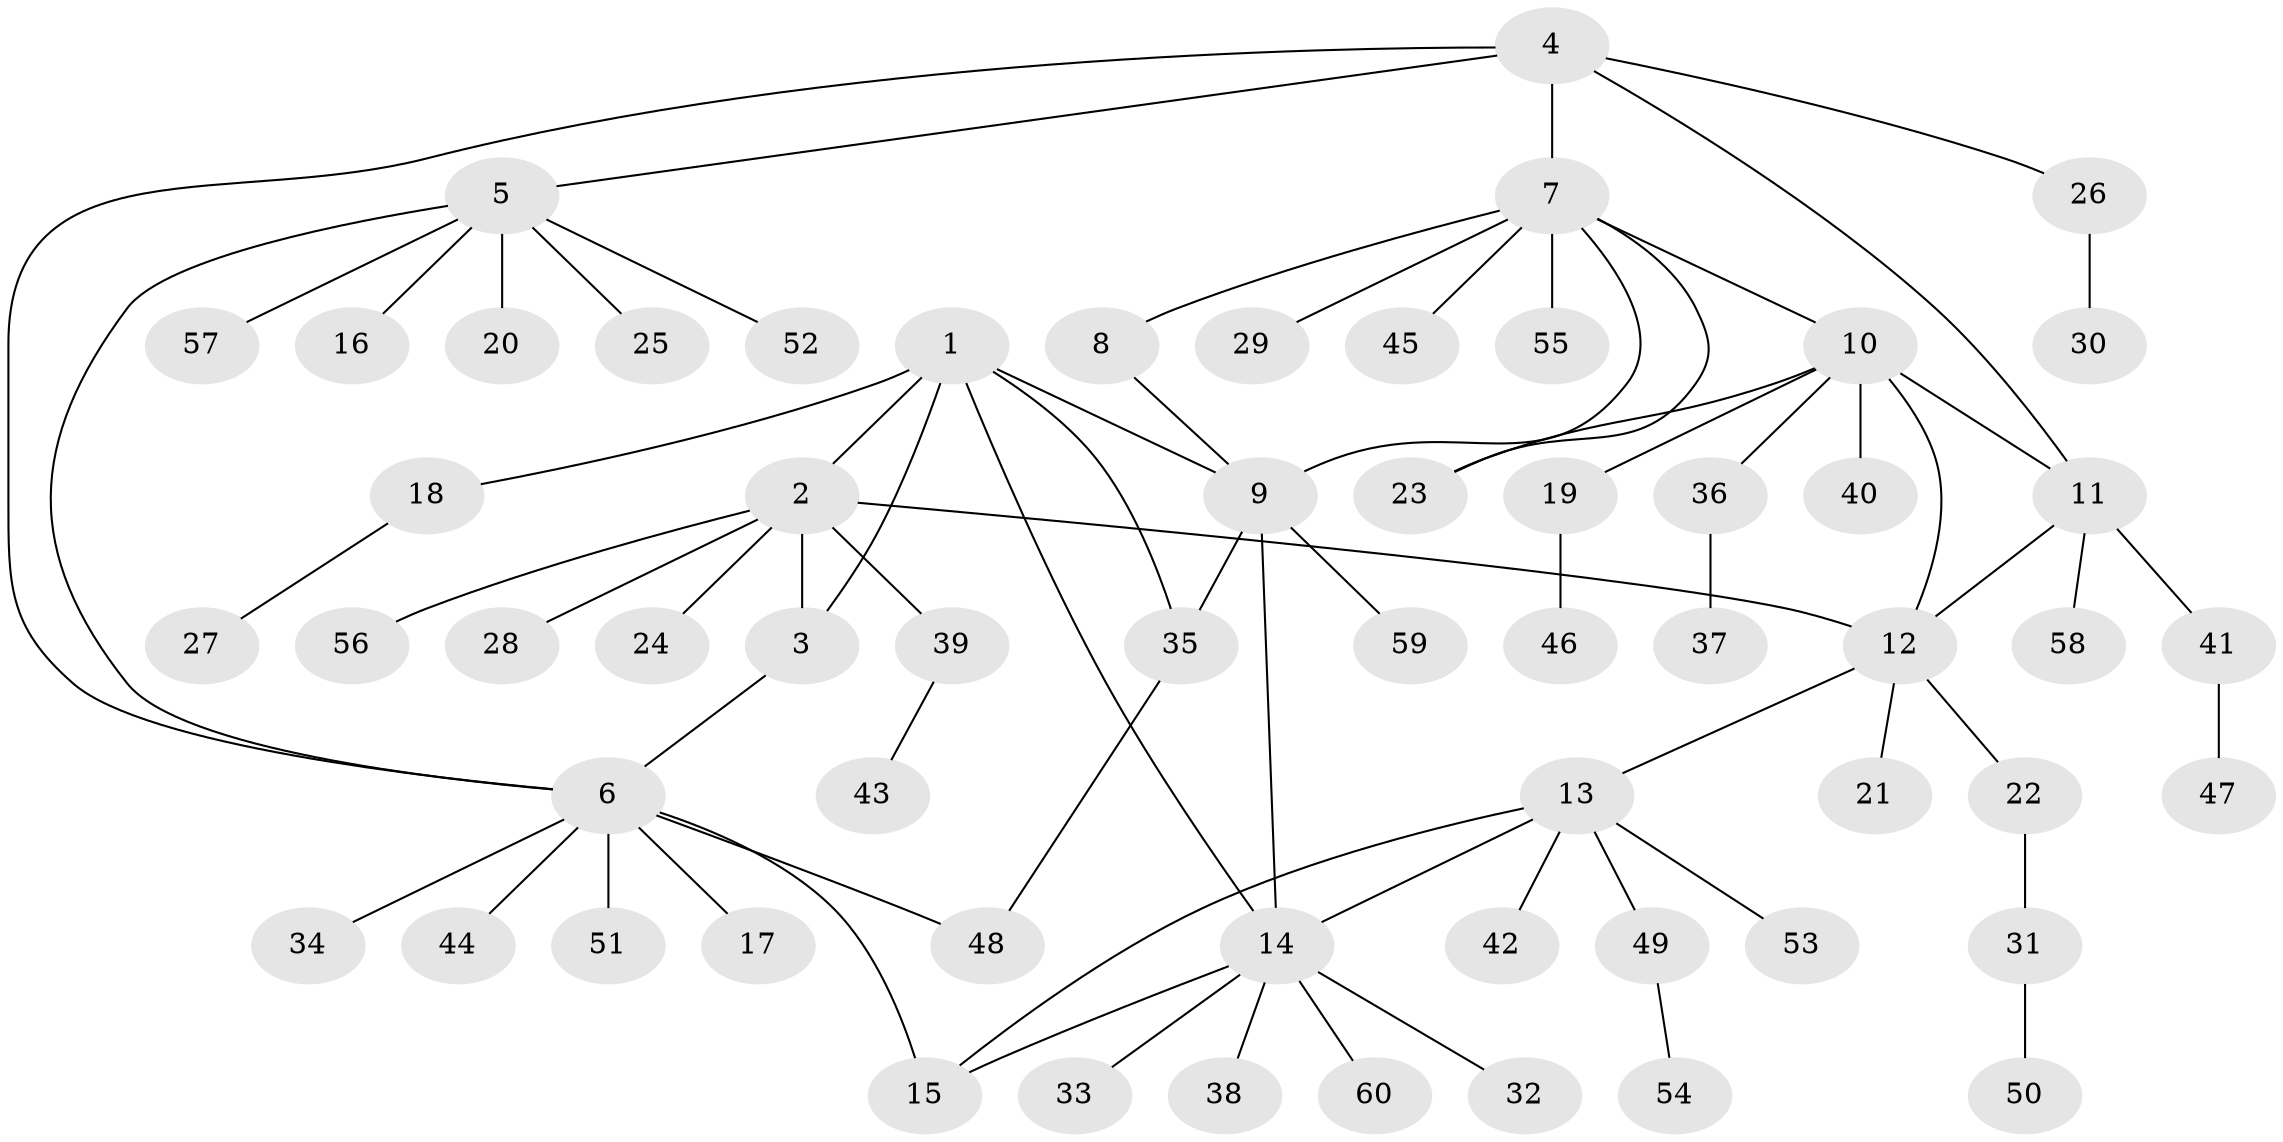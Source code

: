 // Generated by graph-tools (version 1.1) at 2025/55/03/09/25 04:55:49]
// undirected, 60 vertices, 73 edges
graph export_dot {
graph [start="1"]
  node [color=gray90,style=filled];
  1;
  2;
  3;
  4;
  5;
  6;
  7;
  8;
  9;
  10;
  11;
  12;
  13;
  14;
  15;
  16;
  17;
  18;
  19;
  20;
  21;
  22;
  23;
  24;
  25;
  26;
  27;
  28;
  29;
  30;
  31;
  32;
  33;
  34;
  35;
  36;
  37;
  38;
  39;
  40;
  41;
  42;
  43;
  44;
  45;
  46;
  47;
  48;
  49;
  50;
  51;
  52;
  53;
  54;
  55;
  56;
  57;
  58;
  59;
  60;
  1 -- 2;
  1 -- 3;
  1 -- 9;
  1 -- 14;
  1 -- 18;
  1 -- 35;
  2 -- 3;
  2 -- 12;
  2 -- 24;
  2 -- 28;
  2 -- 39;
  2 -- 56;
  3 -- 6;
  4 -- 5;
  4 -- 6;
  4 -- 7;
  4 -- 11;
  4 -- 26;
  5 -- 6;
  5 -- 16;
  5 -- 20;
  5 -- 25;
  5 -- 52;
  5 -- 57;
  6 -- 15;
  6 -- 17;
  6 -- 34;
  6 -- 44;
  6 -- 48;
  6 -- 51;
  7 -- 8;
  7 -- 9;
  7 -- 10;
  7 -- 23;
  7 -- 29;
  7 -- 45;
  7 -- 55;
  8 -- 9;
  9 -- 14;
  9 -- 35;
  9 -- 59;
  10 -- 11;
  10 -- 12;
  10 -- 19;
  10 -- 23;
  10 -- 36;
  10 -- 40;
  11 -- 12;
  11 -- 41;
  11 -- 58;
  12 -- 13;
  12 -- 21;
  12 -- 22;
  13 -- 14;
  13 -- 15;
  13 -- 42;
  13 -- 49;
  13 -- 53;
  14 -- 15;
  14 -- 32;
  14 -- 33;
  14 -- 38;
  14 -- 60;
  18 -- 27;
  19 -- 46;
  22 -- 31;
  26 -- 30;
  31 -- 50;
  35 -- 48;
  36 -- 37;
  39 -- 43;
  41 -- 47;
  49 -- 54;
}

